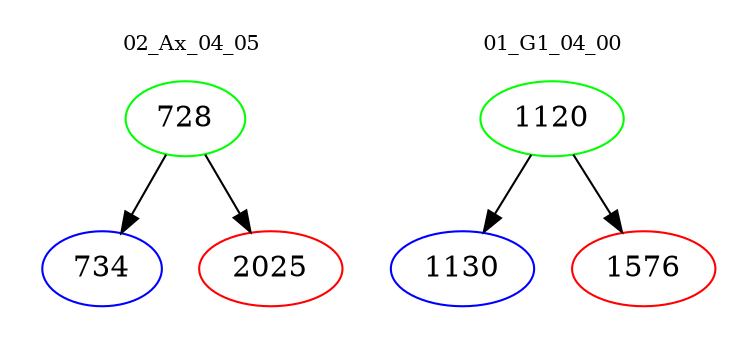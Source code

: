 digraph{
subgraph cluster_0 {
color = white
label = "02_Ax_04_05";
fontsize=10;
T0_728 [label="728", color="green"]
T0_728 -> T0_734 [color="black"]
T0_734 [label="734", color="blue"]
T0_728 -> T0_2025 [color="black"]
T0_2025 [label="2025", color="red"]
}
subgraph cluster_1 {
color = white
label = "01_G1_04_00";
fontsize=10;
T1_1120 [label="1120", color="green"]
T1_1120 -> T1_1130 [color="black"]
T1_1130 [label="1130", color="blue"]
T1_1120 -> T1_1576 [color="black"]
T1_1576 [label="1576", color="red"]
}
}
